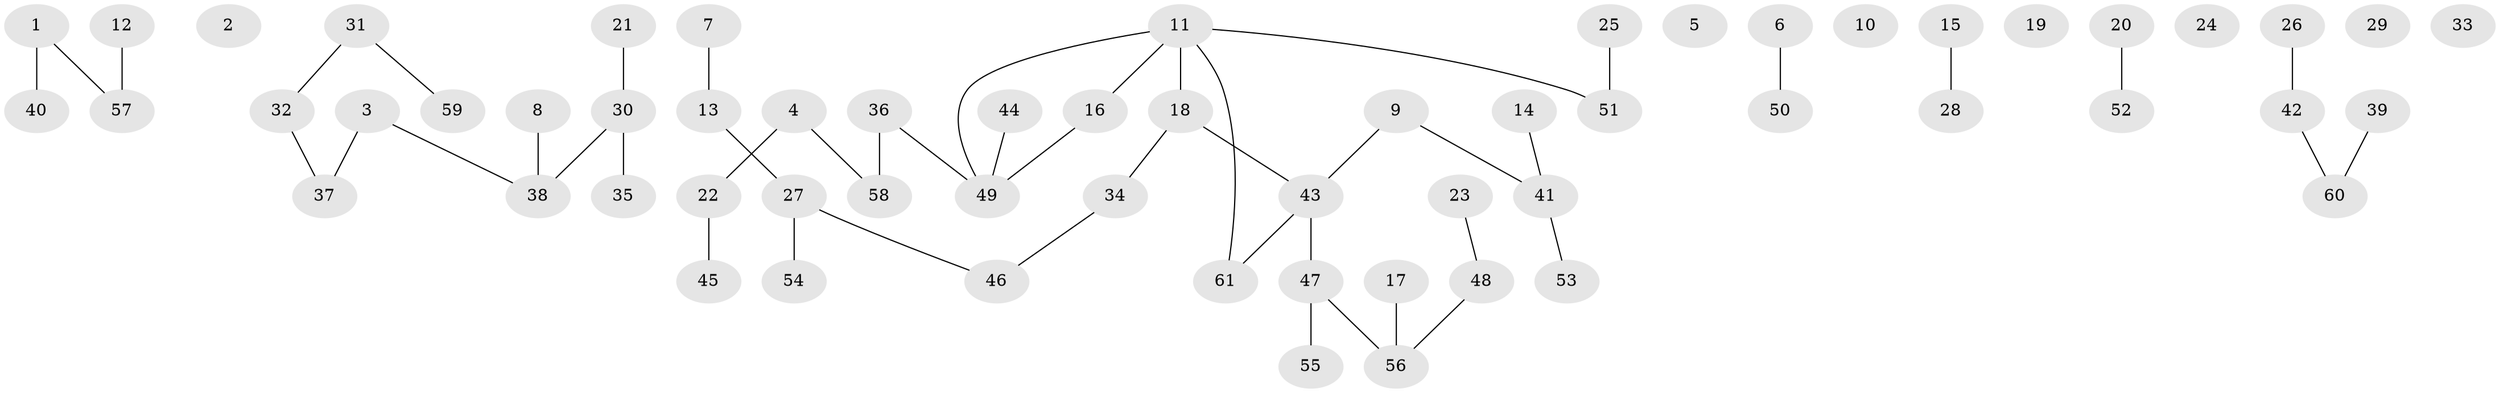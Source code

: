 // coarse degree distribution, {0: 0.2777777777777778, 3: 0.05555555555555555, 2: 0.3055555555555556, 1: 0.3333333333333333, 4: 0.027777777777777776}
// Generated by graph-tools (version 1.1) at 2025/42/03/04/25 21:42:34]
// undirected, 61 vertices, 49 edges
graph export_dot {
graph [start="1"]
  node [color=gray90,style=filled];
  1;
  2;
  3;
  4;
  5;
  6;
  7;
  8;
  9;
  10;
  11;
  12;
  13;
  14;
  15;
  16;
  17;
  18;
  19;
  20;
  21;
  22;
  23;
  24;
  25;
  26;
  27;
  28;
  29;
  30;
  31;
  32;
  33;
  34;
  35;
  36;
  37;
  38;
  39;
  40;
  41;
  42;
  43;
  44;
  45;
  46;
  47;
  48;
  49;
  50;
  51;
  52;
  53;
  54;
  55;
  56;
  57;
  58;
  59;
  60;
  61;
  1 -- 40;
  1 -- 57;
  3 -- 37;
  3 -- 38;
  4 -- 22;
  4 -- 58;
  6 -- 50;
  7 -- 13;
  8 -- 38;
  9 -- 41;
  9 -- 43;
  11 -- 16;
  11 -- 18;
  11 -- 49;
  11 -- 51;
  11 -- 61;
  12 -- 57;
  13 -- 27;
  14 -- 41;
  15 -- 28;
  16 -- 49;
  17 -- 56;
  18 -- 34;
  18 -- 43;
  20 -- 52;
  21 -- 30;
  22 -- 45;
  23 -- 48;
  25 -- 51;
  26 -- 42;
  27 -- 46;
  27 -- 54;
  30 -- 35;
  30 -- 38;
  31 -- 32;
  31 -- 59;
  32 -- 37;
  34 -- 46;
  36 -- 49;
  36 -- 58;
  39 -- 60;
  41 -- 53;
  42 -- 60;
  43 -- 47;
  43 -- 61;
  44 -- 49;
  47 -- 55;
  47 -- 56;
  48 -- 56;
}
